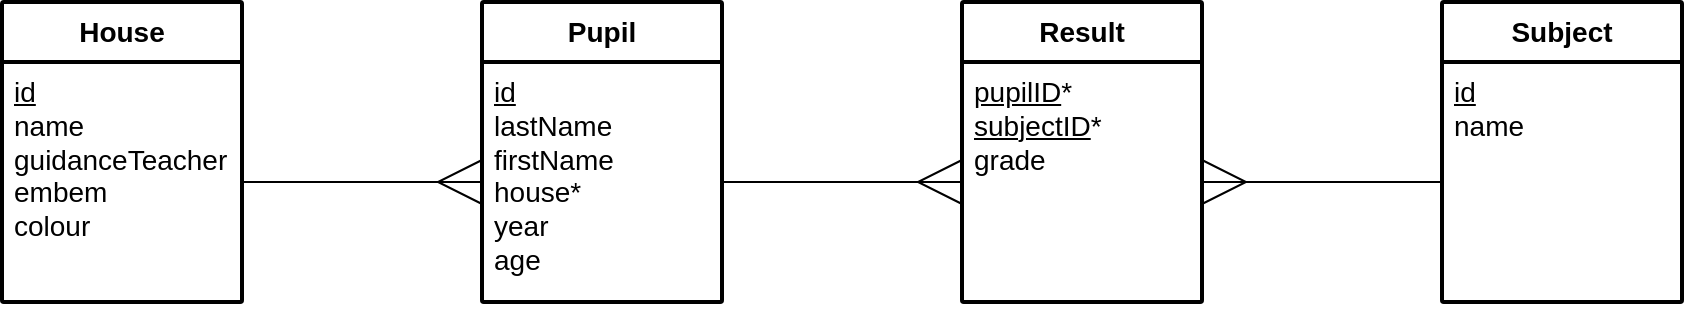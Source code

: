 <mxfile version="25.0.2">
  <diagram name="erd" id="dNqwXRDJ3yBruR6XhdzT">
    <mxGraphModel dx="882" dy="677" grid="1" gridSize="10" guides="1" tooltips="1" connect="1" arrows="1" fold="1" page="1" pageScale="1" pageWidth="1169" pageHeight="827" math="0" shadow="0">
      <root>
        <mxCell id="0" />
        <mxCell id="1" parent="0" />
        <mxCell id="vocePrslf9cfjjCVAfBs-1" value="&lt;b&gt;House&lt;/b&gt;" style="swimlane;childLayout=stackLayout;horizontal=1;startSize=30;horizontalStack=0;rounded=1;fontSize=14;fontStyle=0;strokeWidth=2;resizeParent=0;resizeLast=1;shadow=0;dashed=0;align=center;arcSize=1;whiteSpace=wrap;html=1;fillColor=none;" parent="1" vertex="1">
          <mxGeometry x="160" y="360" width="120" height="150" as="geometry">
            <mxRectangle x="170" y="370" width="80" height="50" as="alternateBounds" />
          </mxGeometry>
        </mxCell>
        <mxCell id="vocePrslf9cfjjCVAfBs-2" value="&lt;font style=&quot;font-size: 14px;&quot;&gt;&lt;u style=&quot;&quot;&gt;id&lt;/u&gt;&lt;/font&gt;&lt;div&gt;&lt;font style=&quot;font-size: 14px;&quot;&gt;name&lt;br&gt;guidanceTeacher&lt;br&gt;embem&lt;/font&gt;&lt;/div&gt;&lt;div&gt;&lt;font style=&quot;font-size: 14px;&quot;&gt;colour&lt;br&gt;&lt;/font&gt;&lt;/div&gt;" style="align=left;strokeColor=none;fillColor=none;spacingLeft=4;fontSize=12;verticalAlign=top;resizable=0;rotatable=0;part=1;html=1;" parent="vocePrslf9cfjjCVAfBs-1" vertex="1">
          <mxGeometry y="30" width="120" height="120" as="geometry" />
        </mxCell>
        <mxCell id="vocePrslf9cfjjCVAfBs-3" style="edgeStyle=orthogonalEdgeStyle;rounded=0;orthogonalLoop=1;jettySize=auto;html=1;exitX=0.5;exitY=1;exitDx=0;exitDy=0;" parent="vocePrslf9cfjjCVAfBs-1" source="vocePrslf9cfjjCVAfBs-2" target="vocePrslf9cfjjCVAfBs-2" edge="1">
          <mxGeometry relative="1" as="geometry" />
        </mxCell>
        <mxCell id="vocePrslf9cfjjCVAfBs-4" value="&lt;b&gt;Pupil&lt;/b&gt;" style="swimlane;childLayout=stackLayout;horizontal=1;startSize=30;horizontalStack=0;rounded=1;fontSize=14;fontStyle=0;strokeWidth=2;resizeParent=0;resizeLast=1;shadow=0;dashed=0;align=center;arcSize=1;whiteSpace=wrap;html=1;fillColor=none;" parent="1" vertex="1">
          <mxGeometry x="400" y="360" width="120" height="150" as="geometry">
            <mxRectangle x="170" y="370" width="80" height="50" as="alternateBounds" />
          </mxGeometry>
        </mxCell>
        <mxCell id="vocePrslf9cfjjCVAfBs-5" value="&lt;font style=&quot;font-size: 14px;&quot;&gt;&lt;u style=&quot;&quot;&gt;id&lt;br&gt;&lt;/u&gt;lastName&lt;br&gt;firstName&lt;br&gt;house*&lt;br&gt;year&lt;br&gt;age&lt;/font&gt;" style="align=left;strokeColor=none;fillColor=none;spacingLeft=4;fontSize=12;verticalAlign=top;resizable=0;rotatable=0;part=1;html=1;" parent="vocePrslf9cfjjCVAfBs-4" vertex="1">
          <mxGeometry y="30" width="120" height="120" as="geometry" />
        </mxCell>
        <mxCell id="vocePrslf9cfjjCVAfBs-6" style="rounded=0;orthogonalLoop=1;jettySize=auto;html=1;exitX=1;exitY=0.5;exitDx=0;exitDy=0;entryX=0;entryY=0.5;entryDx=0;entryDy=0;endArrow=ERmany;endFill=0;startSize=6;endSize=20;" parent="1" source="vocePrslf9cfjjCVAfBs-2" target="vocePrslf9cfjjCVAfBs-5" edge="1">
          <mxGeometry relative="1" as="geometry" />
        </mxCell>
        <mxCell id="ihuTgkiP8mx60eRcXAze-1" value="&lt;b&gt;Result&lt;/b&gt;" style="swimlane;childLayout=stackLayout;horizontal=1;startSize=30;horizontalStack=0;rounded=1;fontSize=14;fontStyle=0;strokeWidth=2;resizeParent=0;resizeLast=1;shadow=0;dashed=0;align=center;arcSize=1;whiteSpace=wrap;html=1;fillColor=none;" vertex="1" parent="1">
          <mxGeometry x="640" y="360" width="120" height="150" as="geometry">
            <mxRectangle x="170" y="370" width="80" height="50" as="alternateBounds" />
          </mxGeometry>
        </mxCell>
        <mxCell id="ihuTgkiP8mx60eRcXAze-2" value="&lt;span style=&quot;font-size: 14px;&quot;&gt;&lt;u&gt;pupilID&lt;/u&gt;*&lt;/span&gt;&lt;div&gt;&lt;span style=&quot;font-size: 14px;&quot;&gt;&lt;u&gt;subjectID&lt;/u&gt;*&lt;/span&gt;&lt;/div&gt;&lt;div&gt;&lt;span style=&quot;font-size: 14px;&quot;&gt;grade&lt;/span&gt;&lt;/div&gt;" style="align=left;strokeColor=none;fillColor=none;spacingLeft=4;fontSize=12;verticalAlign=top;resizable=0;rotatable=0;part=1;html=1;" vertex="1" parent="ihuTgkiP8mx60eRcXAze-1">
          <mxGeometry y="30" width="120" height="120" as="geometry" />
        </mxCell>
        <mxCell id="ihuTgkiP8mx60eRcXAze-3" value="&lt;b&gt;Subject&lt;/b&gt;" style="swimlane;childLayout=stackLayout;horizontal=1;startSize=30;horizontalStack=0;rounded=1;fontSize=14;fontStyle=0;strokeWidth=2;resizeParent=0;resizeLast=1;shadow=0;dashed=0;align=center;arcSize=1;whiteSpace=wrap;html=1;fillColor=none;" vertex="1" parent="1">
          <mxGeometry x="880" y="360" width="120" height="150" as="geometry">
            <mxRectangle x="170" y="370" width="80" height="50" as="alternateBounds" />
          </mxGeometry>
        </mxCell>
        <mxCell id="ihuTgkiP8mx60eRcXAze-4" value="&lt;font style=&quot;font-size: 14px;&quot;&gt;&lt;u style=&quot;&quot;&gt;id&lt;br&gt;&lt;/u&gt;name&lt;/font&gt;" style="align=left;strokeColor=none;fillColor=none;spacingLeft=4;fontSize=12;verticalAlign=top;resizable=0;rotatable=0;part=1;html=1;" vertex="1" parent="ihuTgkiP8mx60eRcXAze-3">
          <mxGeometry y="30" width="120" height="120" as="geometry" />
        </mxCell>
        <mxCell id="ihuTgkiP8mx60eRcXAze-5" style="edgeStyle=orthogonalEdgeStyle;rounded=0;orthogonalLoop=1;jettySize=auto;html=1;exitX=1;exitY=0.5;exitDx=0;exitDy=0;entryX=0;entryY=0.5;entryDx=0;entryDy=0;endArrow=ERmany;endFill=0;startSize=6;endSize=20;" edge="1" parent="1" source="vocePrslf9cfjjCVAfBs-5" target="ihuTgkiP8mx60eRcXAze-2">
          <mxGeometry relative="1" as="geometry" />
        </mxCell>
        <mxCell id="ihuTgkiP8mx60eRcXAze-6" style="edgeStyle=orthogonalEdgeStyle;shape=connector;rounded=0;orthogonalLoop=1;jettySize=auto;html=1;exitX=1;exitY=0.5;exitDx=0;exitDy=0;entryX=0;entryY=0.5;entryDx=0;entryDy=0;strokeColor=default;align=center;verticalAlign=middle;fontFamily=Helvetica;fontSize=11;fontColor=default;labelBackgroundColor=default;endArrow=none;endFill=0;startArrow=ERmany;startFill=0;targetPerimeterSpacing=0;startSize=20;sourcePerimeterSpacing=0;" edge="1" parent="1" source="ihuTgkiP8mx60eRcXAze-2" target="ihuTgkiP8mx60eRcXAze-4">
          <mxGeometry relative="1" as="geometry" />
        </mxCell>
      </root>
    </mxGraphModel>
  </diagram>
</mxfile>
